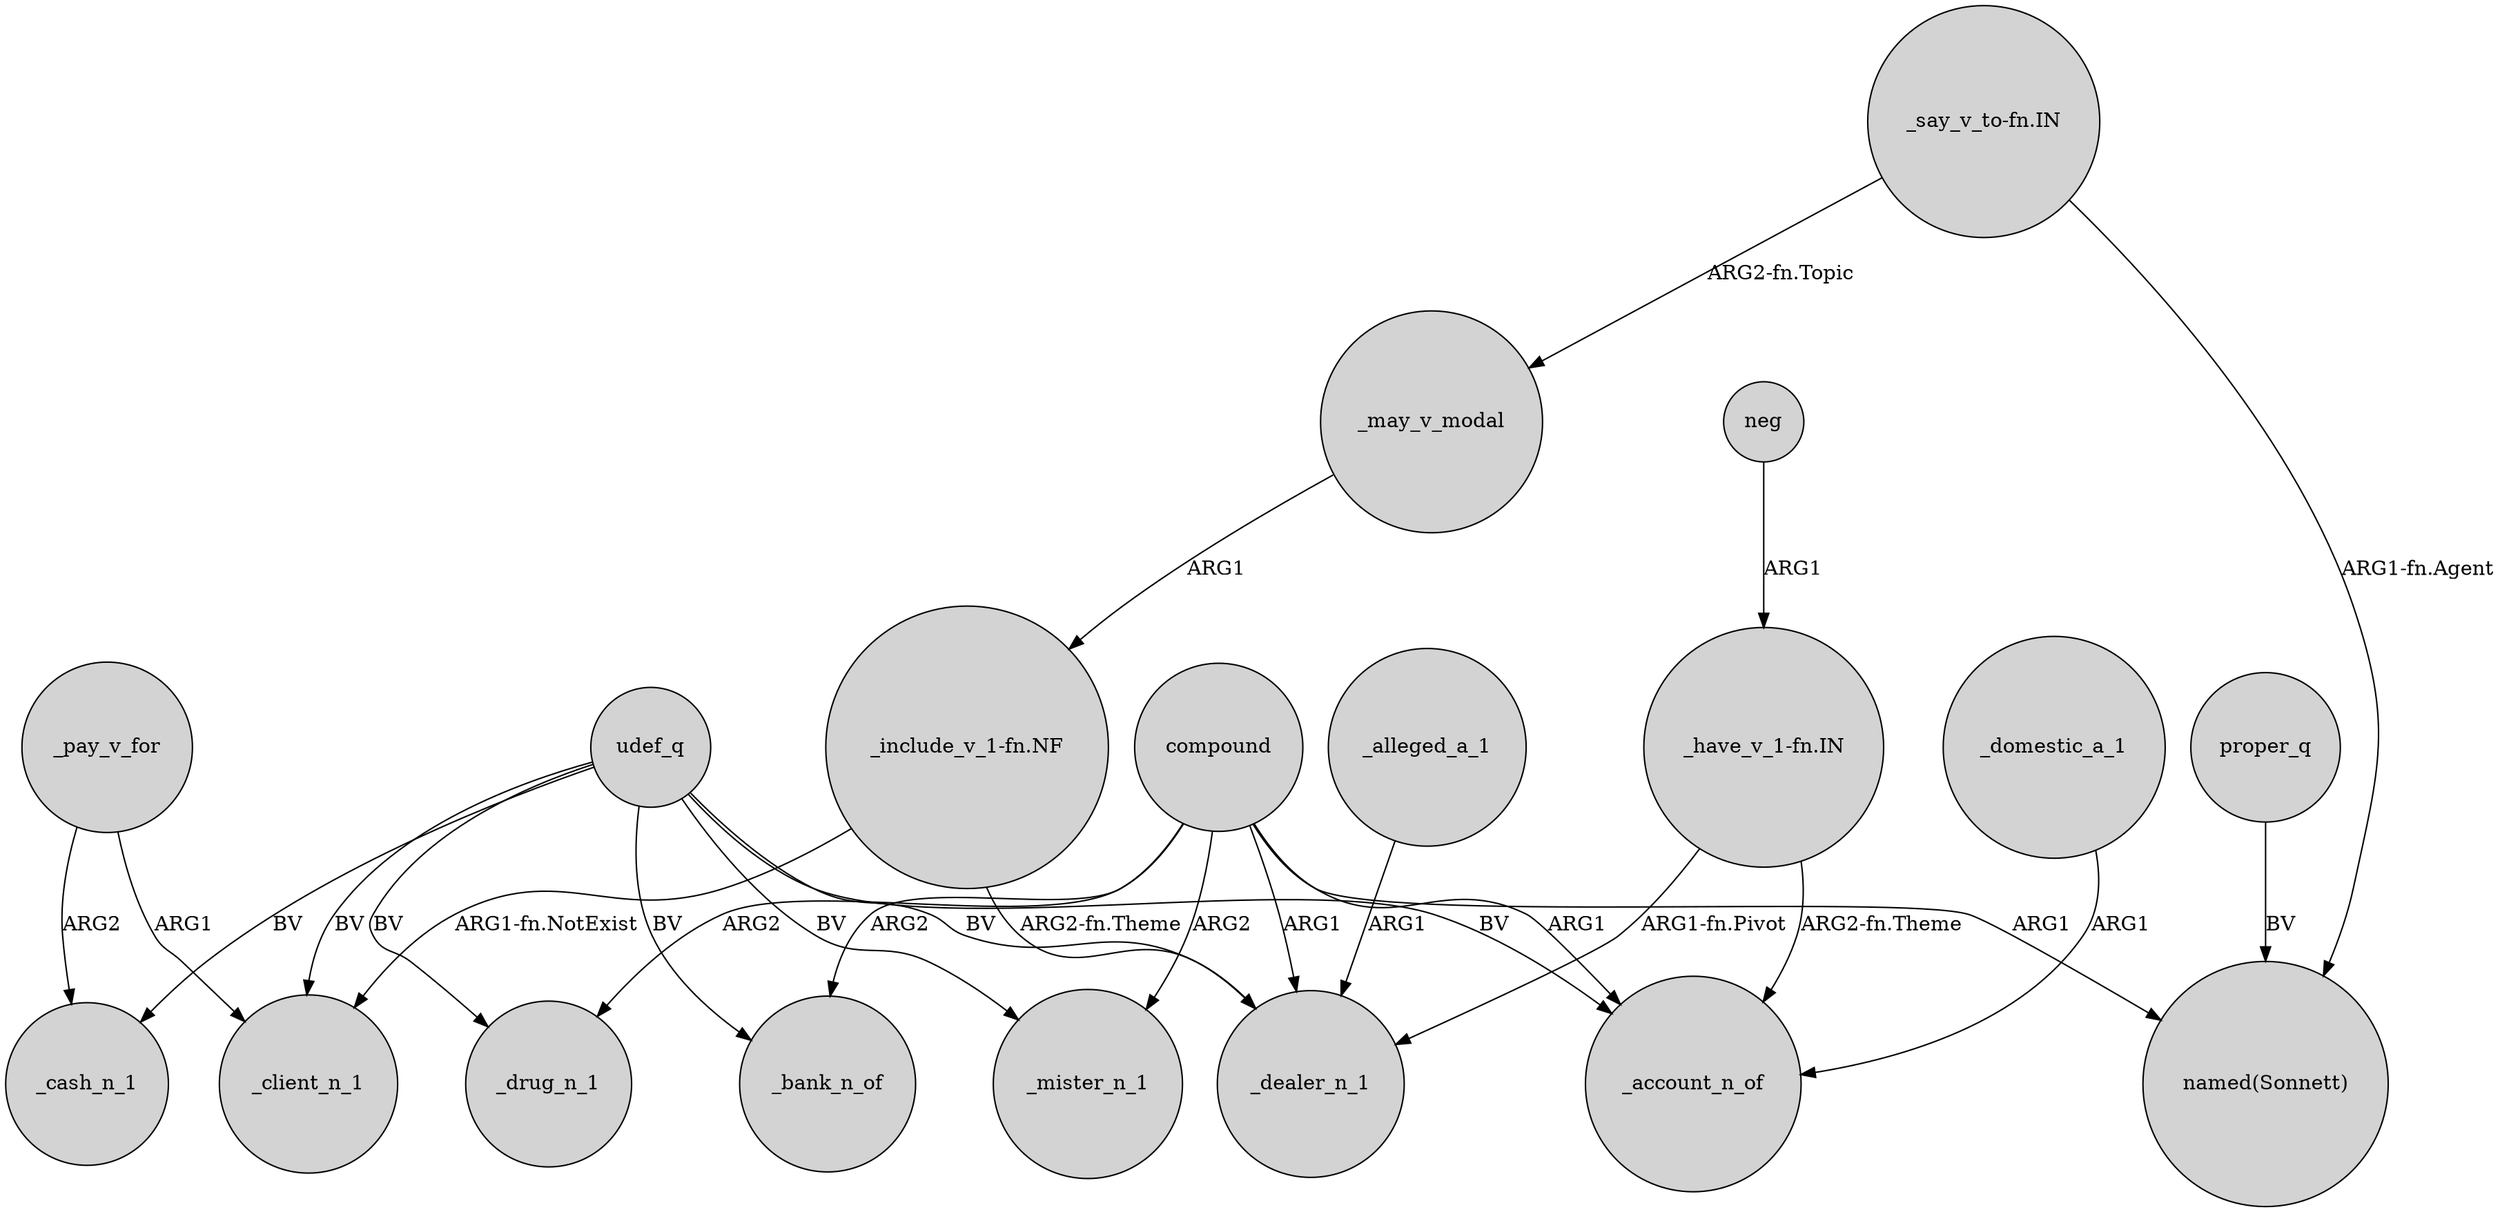 digraph {
	node [shape=circle style=filled]
	_pay_v_for -> _client_n_1 [label=ARG1]
	compound -> _bank_n_of [label=ARG2]
	compound -> "named(Sonnett)" [label=ARG1]
	neg -> "_have_v_1-fn.IN" [label=ARG1]
	udef_q -> _cash_n_1 [label=BV]
	compound -> _mister_n_1 [label=ARG2]
	udef_q -> _mister_n_1 [label=BV]
	"_have_v_1-fn.IN" -> _dealer_n_1 [label="ARG1-fn.Pivot"]
	compound -> _dealer_n_1 [label=ARG1]
	udef_q -> _drug_n_1 [label=BV]
	compound -> _account_n_of [label=ARG1]
	_alleged_a_1 -> _dealer_n_1 [label=ARG1]
	"_say_v_to-fn.IN" -> _may_v_modal [label="ARG2-fn.Topic"]
	_pay_v_for -> _cash_n_1 [label=ARG2]
	_domestic_a_1 -> _account_n_of [label=ARG1]
	compound -> _drug_n_1 [label=ARG2]
	udef_q -> _client_n_1 [label=BV]
	udef_q -> _account_n_of [label=BV]
	"_say_v_to-fn.IN" -> "named(Sonnett)" [label="ARG1-fn.Agent"]
	"_include_v_1-fn.NF" -> _client_n_1 [label="ARG1-fn.NotExist"]
	_may_v_modal -> "_include_v_1-fn.NF" [label=ARG1]
	"_have_v_1-fn.IN" -> _account_n_of [label="ARG2-fn.Theme"]
	udef_q -> _dealer_n_1 [label=BV]
	"_include_v_1-fn.NF" -> _dealer_n_1 [label="ARG2-fn.Theme"]
	proper_q -> "named(Sonnett)" [label=BV]
	udef_q -> _bank_n_of [label=BV]
}
